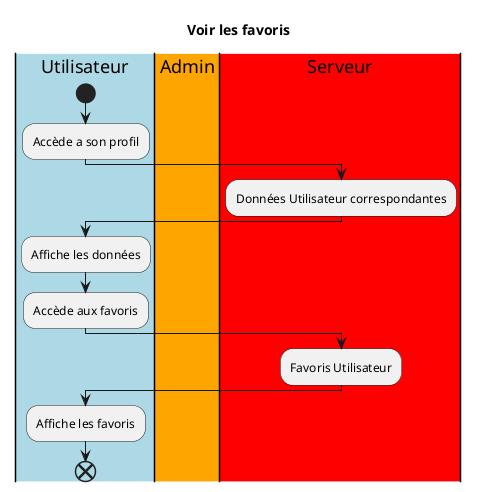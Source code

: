 @startuml CineCourt
title "Voir les favoris"

|#LightBlue|Utilisateur|
|#Orange|Admin|
|#Red|Serveur|

    |Utilisateur|
    start
    :Accède a son profil;
    |Serveur|
    :Données Utilisateur correspondantes;
    |Utilisateur|
    :Affiche les données;
    :Accède aux favoris;
    |Serveur|
    :Favoris Utilisateur;
    |Utilisateur|
    :Affiche les favoris;
    end

